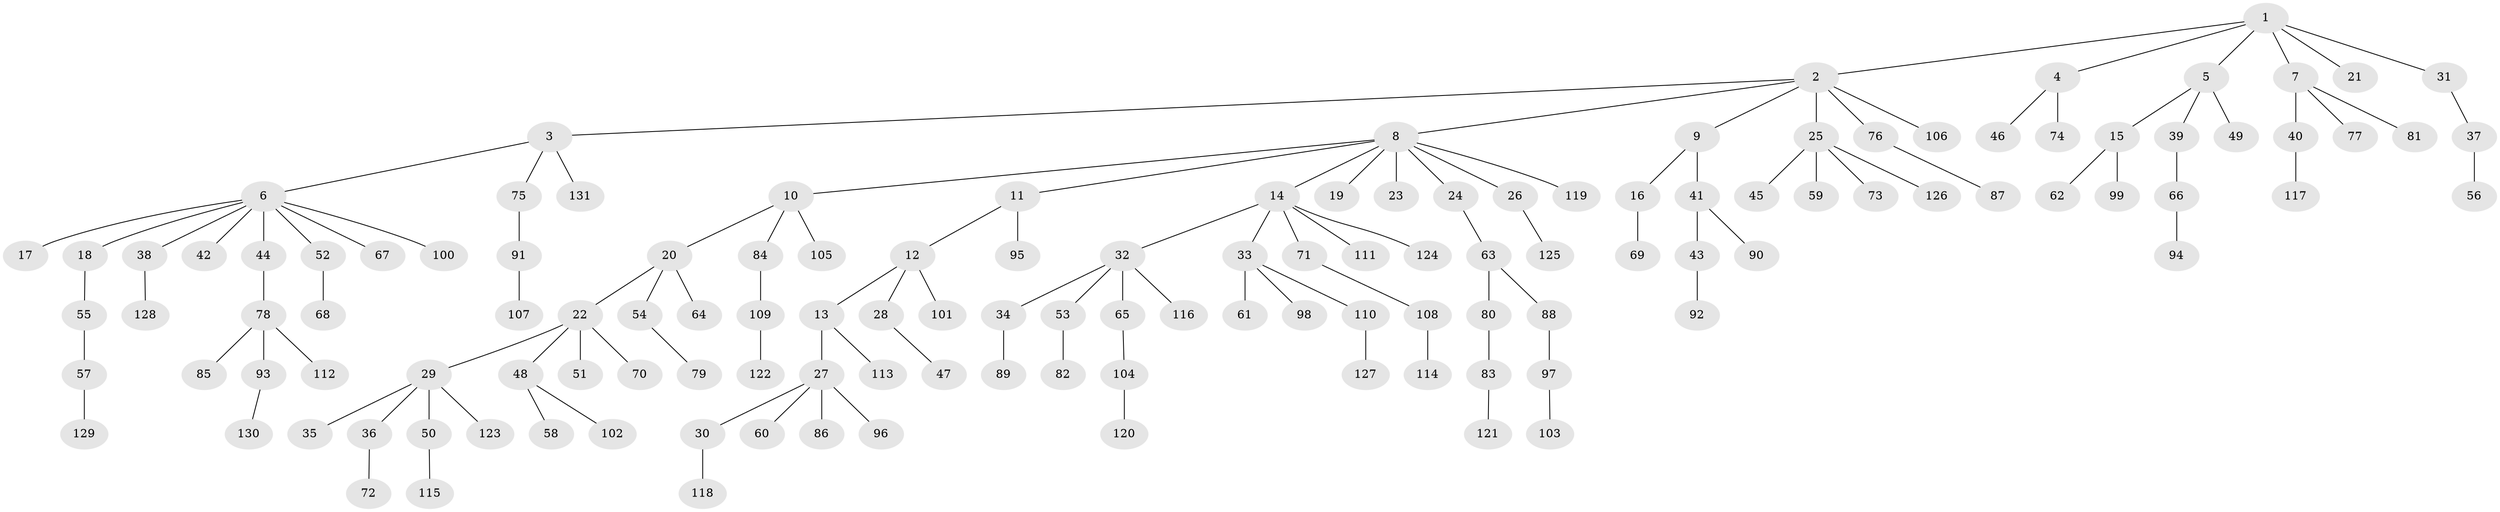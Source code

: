 // Generated by graph-tools (version 1.1) at 2025/15/03/09/25 04:15:38]
// undirected, 131 vertices, 130 edges
graph export_dot {
graph [start="1"]
  node [color=gray90,style=filled];
  1;
  2;
  3;
  4;
  5;
  6;
  7;
  8;
  9;
  10;
  11;
  12;
  13;
  14;
  15;
  16;
  17;
  18;
  19;
  20;
  21;
  22;
  23;
  24;
  25;
  26;
  27;
  28;
  29;
  30;
  31;
  32;
  33;
  34;
  35;
  36;
  37;
  38;
  39;
  40;
  41;
  42;
  43;
  44;
  45;
  46;
  47;
  48;
  49;
  50;
  51;
  52;
  53;
  54;
  55;
  56;
  57;
  58;
  59;
  60;
  61;
  62;
  63;
  64;
  65;
  66;
  67;
  68;
  69;
  70;
  71;
  72;
  73;
  74;
  75;
  76;
  77;
  78;
  79;
  80;
  81;
  82;
  83;
  84;
  85;
  86;
  87;
  88;
  89;
  90;
  91;
  92;
  93;
  94;
  95;
  96;
  97;
  98;
  99;
  100;
  101;
  102;
  103;
  104;
  105;
  106;
  107;
  108;
  109;
  110;
  111;
  112;
  113;
  114;
  115;
  116;
  117;
  118;
  119;
  120;
  121;
  122;
  123;
  124;
  125;
  126;
  127;
  128;
  129;
  130;
  131;
  1 -- 2;
  1 -- 4;
  1 -- 5;
  1 -- 7;
  1 -- 21;
  1 -- 31;
  2 -- 3;
  2 -- 8;
  2 -- 9;
  2 -- 25;
  2 -- 76;
  2 -- 106;
  3 -- 6;
  3 -- 75;
  3 -- 131;
  4 -- 46;
  4 -- 74;
  5 -- 15;
  5 -- 39;
  5 -- 49;
  6 -- 17;
  6 -- 18;
  6 -- 38;
  6 -- 42;
  6 -- 44;
  6 -- 52;
  6 -- 67;
  6 -- 100;
  7 -- 40;
  7 -- 77;
  7 -- 81;
  8 -- 10;
  8 -- 11;
  8 -- 14;
  8 -- 19;
  8 -- 23;
  8 -- 24;
  8 -- 26;
  8 -- 119;
  9 -- 16;
  9 -- 41;
  10 -- 20;
  10 -- 84;
  10 -- 105;
  11 -- 12;
  11 -- 95;
  12 -- 13;
  12 -- 28;
  12 -- 101;
  13 -- 27;
  13 -- 113;
  14 -- 32;
  14 -- 33;
  14 -- 71;
  14 -- 111;
  14 -- 124;
  15 -- 62;
  15 -- 99;
  16 -- 69;
  18 -- 55;
  20 -- 22;
  20 -- 54;
  20 -- 64;
  22 -- 29;
  22 -- 48;
  22 -- 51;
  22 -- 70;
  24 -- 63;
  25 -- 45;
  25 -- 59;
  25 -- 73;
  25 -- 126;
  26 -- 125;
  27 -- 30;
  27 -- 60;
  27 -- 86;
  27 -- 96;
  28 -- 47;
  29 -- 35;
  29 -- 36;
  29 -- 50;
  29 -- 123;
  30 -- 118;
  31 -- 37;
  32 -- 34;
  32 -- 53;
  32 -- 65;
  32 -- 116;
  33 -- 61;
  33 -- 98;
  33 -- 110;
  34 -- 89;
  36 -- 72;
  37 -- 56;
  38 -- 128;
  39 -- 66;
  40 -- 117;
  41 -- 43;
  41 -- 90;
  43 -- 92;
  44 -- 78;
  48 -- 58;
  48 -- 102;
  50 -- 115;
  52 -- 68;
  53 -- 82;
  54 -- 79;
  55 -- 57;
  57 -- 129;
  63 -- 80;
  63 -- 88;
  65 -- 104;
  66 -- 94;
  71 -- 108;
  75 -- 91;
  76 -- 87;
  78 -- 85;
  78 -- 93;
  78 -- 112;
  80 -- 83;
  83 -- 121;
  84 -- 109;
  88 -- 97;
  91 -- 107;
  93 -- 130;
  97 -- 103;
  104 -- 120;
  108 -- 114;
  109 -- 122;
  110 -- 127;
}
